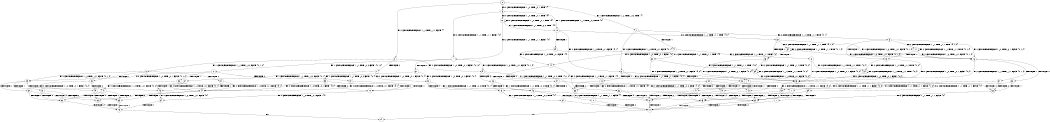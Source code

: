 digraph BCG {
size = "7, 10.5";
center = TRUE;
node [shape = circle];
0 [peripheries = 2];
0 -> 1 [label = "EX !1 !ATOMIC_EXCH_BRANCH (1, +1, TRUE, +0, 2, TRUE) !{}"];
0 -> 2 [label = "EX !2 !ATOMIC_EXCH_BRANCH (1, +1, TRUE, +1, 1, FALSE) !{}"];
0 -> 3 [label = "EX !0 !ATOMIC_EXCH_BRANCH (1, +0, TRUE, +0, 1, TRUE) !{}"];
1 -> 4 [label = "TERMINATE !1"];
1 -> 5 [label = "EX !2 !ATOMIC_EXCH_BRANCH (1, +1, TRUE, +1, 1, TRUE) !{0, 1}"];
1 -> 6 [label = "EX !0 !ATOMIC_EXCH_BRANCH (1, +0, TRUE, +0, 1, FALSE) !{0, 1}"];
2 -> 7 [label = "TERMINATE !2"];
2 -> 8 [label = "EX !1 !ATOMIC_EXCH_BRANCH (1, +1, TRUE, +0, 2, FALSE) !{0, 1, 2}"];
2 -> 9 [label = "EX !0 !ATOMIC_EXCH_BRANCH (1, +0, TRUE, +0, 1, FALSE) !{0, 1, 2}"];
3 -> 10 [label = "EX !1 !ATOMIC_EXCH_BRANCH (1, +1, TRUE, +0, 2, TRUE) !{0}"];
3 -> 11 [label = "EX !2 !ATOMIC_EXCH_BRANCH (1, +1, TRUE, +1, 1, FALSE) !{0}"];
3 -> 12 [label = "EX !0 !ATOMIC_EXCH_BRANCH (1, +0, TRUE, +0, 1, TRUE) !{0}"];
4 -> 13 [label = "EX !2 !ATOMIC_EXCH_BRANCH (1, +1, TRUE, +1, 1, TRUE) !{0}"];
4 -> 14 [label = "EX !0 !ATOMIC_EXCH_BRANCH (1, +0, TRUE, +0, 1, FALSE) !{0}"];
5 -> 15 [label = "TERMINATE !1"];
5 -> 16 [label = "EX !0 !ATOMIC_EXCH_BRANCH (1, +0, TRUE, +0, 1, FALSE) !{0, 1, 2}"];
5 -> 17 [label = "EX !2 !ATOMIC_EXCH_BRANCH (1, +1, TRUE, +1, 1, TRUE) !{0, 1, 2}"];
6 -> 18 [label = "TERMINATE !1"];
6 -> 19 [label = "TERMINATE !0"];
6 -> 20 [label = "EX !2 !ATOMIC_EXCH_BRANCH (1, +1, TRUE, +1, 1, FALSE) !{0, 1}"];
7 -> 21 [label = "EX !1 !ATOMIC_EXCH_BRANCH (1, +1, TRUE, +0, 2, FALSE) !{0, 1}"];
7 -> 22 [label = "EX !0 !ATOMIC_EXCH_BRANCH (1, +0, TRUE, +0, 1, FALSE) !{0, 1}"];
8 -> 23 [label = "TERMINATE !1"];
8 -> 24 [label = "TERMINATE !2"];
8 -> 25 [label = "EX !0 !ATOMIC_EXCH_BRANCH (1, +0, TRUE, +0, 1, FALSE) !{0, 1, 2}"];
9 -> 26 [label = "TERMINATE !2"];
9 -> 27 [label = "TERMINATE !0"];
9 -> 28 [label = "EX !1 !ATOMIC_EXCH_BRANCH (1, +1, TRUE, +0, 2, TRUE) !{0, 1, 2}"];
10 -> 29 [label = "TERMINATE !1"];
10 -> 30 [label = "EX !2 !ATOMIC_EXCH_BRANCH (1, +1, TRUE, +1, 1, TRUE) !{0, 1}"];
10 -> 6 [label = "EX !0 !ATOMIC_EXCH_BRANCH (1, +0, TRUE, +0, 1, FALSE) !{0, 1}"];
11 -> 31 [label = "TERMINATE !2"];
11 -> 32 [label = "EX !1 !ATOMIC_EXCH_BRANCH (1, +1, TRUE, +0, 2, FALSE) !{0, 1, 2}"];
11 -> 9 [label = "EX !0 !ATOMIC_EXCH_BRANCH (1, +0, TRUE, +0, 1, FALSE) !{0, 1, 2}"];
12 -> 10 [label = "EX !1 !ATOMIC_EXCH_BRANCH (1, +1, TRUE, +0, 2, TRUE) !{0}"];
12 -> 11 [label = "EX !2 !ATOMIC_EXCH_BRANCH (1, +1, TRUE, +1, 1, FALSE) !{0}"];
12 -> 12 [label = "EX !0 !ATOMIC_EXCH_BRANCH (1, +0, TRUE, +0, 1, TRUE) !{0}"];
13 -> 33 [label = "EX !0 !ATOMIC_EXCH_BRANCH (1, +0, TRUE, +0, 1, FALSE) !{0, 2}"];
13 -> 34 [label = "EX !2 !ATOMIC_EXCH_BRANCH (1, +1, TRUE, +1, 1, TRUE) !{0, 2}"];
14 -> 35 [label = "TERMINATE !0"];
14 -> 36 [label = "EX !2 !ATOMIC_EXCH_BRANCH (1, +1, TRUE, +1, 1, FALSE) !{0}"];
15 -> 33 [label = "EX !0 !ATOMIC_EXCH_BRANCH (1, +0, TRUE, +0, 1, FALSE) !{0, 2}"];
15 -> 34 [label = "EX !2 !ATOMIC_EXCH_BRANCH (1, +1, TRUE, +1, 1, TRUE) !{0, 2}"];
16 -> 37 [label = "TERMINATE !1"];
16 -> 38 [label = "TERMINATE !0"];
16 -> 28 [label = "EX !2 !ATOMIC_EXCH_BRANCH (1, +1, TRUE, +1, 1, FALSE) !{0, 1, 2}"];
17 -> 15 [label = "TERMINATE !1"];
17 -> 16 [label = "EX !0 !ATOMIC_EXCH_BRANCH (1, +0, TRUE, +0, 1, FALSE) !{0, 1, 2}"];
17 -> 17 [label = "EX !2 !ATOMIC_EXCH_BRANCH (1, +1, TRUE, +1, 1, TRUE) !{0, 1, 2}"];
18 -> 35 [label = "TERMINATE !0"];
18 -> 36 [label = "EX !2 !ATOMIC_EXCH_BRANCH (1, +1, TRUE, +1, 1, FALSE) !{0}"];
19 -> 35 [label = "TERMINATE !1"];
19 -> 39 [label = "EX !2 !ATOMIC_EXCH_BRANCH (1, +1, TRUE, +1, 1, FALSE) !{1}"];
20 -> 40 [label = "TERMINATE !1"];
20 -> 41 [label = "TERMINATE !2"];
20 -> 42 [label = "TERMINATE !0"];
21 -> 43 [label = "TERMINATE !1"];
21 -> 44 [label = "EX !0 !ATOMIC_EXCH_BRANCH (1, +0, TRUE, +0, 1, FALSE) !{0, 1}"];
22 -> 45 [label = "TERMINATE !0"];
22 -> 46 [label = "EX !1 !ATOMIC_EXCH_BRANCH (1, +1, TRUE, +0, 2, TRUE) !{0, 1}"];
23 -> 43 [label = "TERMINATE !2"];
23 -> 47 [label = "EX !0 !ATOMIC_EXCH_BRANCH (1, +0, TRUE, +0, 1, FALSE) !{0, 2}"];
24 -> 43 [label = "TERMINATE !1"];
24 -> 44 [label = "EX !0 !ATOMIC_EXCH_BRANCH (1, +0, TRUE, +0, 1, FALSE) !{0, 1}"];
25 -> 48 [label = "TERMINATE !1"];
25 -> 49 [label = "TERMINATE !2"];
25 -> 50 [label = "TERMINATE !0"];
26 -> 45 [label = "TERMINATE !0"];
26 -> 46 [label = "EX !1 !ATOMIC_EXCH_BRANCH (1, +1, TRUE, +0, 2, TRUE) !{0, 1}"];
27 -> 45 [label = "TERMINATE !2"];
27 -> 51 [label = "EX !1 !ATOMIC_EXCH_BRANCH (1, +1, TRUE, +0, 2, TRUE) !{1, 2}"];
28 -> 40 [label = "TERMINATE !1"];
28 -> 41 [label = "TERMINATE !2"];
28 -> 42 [label = "TERMINATE !0"];
29 -> 52 [label = "EX !2 !ATOMIC_EXCH_BRANCH (1, +1, TRUE, +1, 1, TRUE) !{0}"];
29 -> 14 [label = "EX !0 !ATOMIC_EXCH_BRANCH (1, +0, TRUE, +0, 1, FALSE) !{0}"];
30 -> 53 [label = "TERMINATE !1"];
30 -> 54 [label = "EX !2 !ATOMIC_EXCH_BRANCH (1, +1, TRUE, +1, 1, TRUE) !{0, 1, 2}"];
30 -> 16 [label = "EX !0 !ATOMIC_EXCH_BRANCH (1, +0, TRUE, +0, 1, FALSE) !{0, 1, 2}"];
31 -> 55 [label = "EX !1 !ATOMIC_EXCH_BRANCH (1, +1, TRUE, +0, 2, FALSE) !{0, 1}"];
31 -> 22 [label = "EX !0 !ATOMIC_EXCH_BRANCH (1, +0, TRUE, +0, 1, FALSE) !{0, 1}"];
32 -> 56 [label = "TERMINATE !1"];
32 -> 57 [label = "TERMINATE !2"];
32 -> 25 [label = "EX !0 !ATOMIC_EXCH_BRANCH (1, +0, TRUE, +0, 1, FALSE) !{0, 1, 2}"];
33 -> 58 [label = "TERMINATE !0"];
33 -> 59 [label = "EX !2 !ATOMIC_EXCH_BRANCH (1, +1, TRUE, +1, 1, FALSE) !{0, 2}"];
34 -> 33 [label = "EX !0 !ATOMIC_EXCH_BRANCH (1, +0, TRUE, +0, 1, FALSE) !{0, 2}"];
34 -> 34 [label = "EX !2 !ATOMIC_EXCH_BRANCH (1, +1, TRUE, +1, 1, TRUE) !{0, 2}"];
35 -> 60 [label = "EX !2 !ATOMIC_EXCH_BRANCH (1, +1, TRUE, +1, 1, FALSE) !{}"];
36 -> 61 [label = "TERMINATE !2"];
36 -> 62 [label = "TERMINATE !0"];
37 -> 58 [label = "TERMINATE !0"];
37 -> 59 [label = "EX !2 !ATOMIC_EXCH_BRANCH (1, +1, TRUE, +1, 1, FALSE) !{0, 2}"];
38 -> 58 [label = "TERMINATE !1"];
38 -> 51 [label = "EX !2 !ATOMIC_EXCH_BRANCH (1, +1, TRUE, +1, 1, FALSE) !{1, 2}"];
39 -> 62 [label = "TERMINATE !1"];
39 -> 63 [label = "TERMINATE !2"];
40 -> 61 [label = "TERMINATE !2"];
40 -> 62 [label = "TERMINATE !0"];
41 -> 61 [label = "TERMINATE !1"];
41 -> 63 [label = "TERMINATE !0"];
42 -> 62 [label = "TERMINATE !1"];
42 -> 63 [label = "TERMINATE !2"];
43 -> 64 [label = "EX !0 !ATOMIC_EXCH_BRANCH (1, +0, TRUE, +0, 1, FALSE) !{0}"];
44 -> 65 [label = "TERMINATE !1"];
44 -> 66 [label = "TERMINATE !0"];
45 -> 67 [label = "EX !1 !ATOMIC_EXCH_BRANCH (1, +1, TRUE, +0, 2, TRUE) !{1}"];
46 -> 61 [label = "TERMINATE !1"];
46 -> 63 [label = "TERMINATE !0"];
47 -> 65 [label = "TERMINATE !2"];
47 -> 68 [label = "TERMINATE !0"];
48 -> 65 [label = "TERMINATE !2"];
48 -> 68 [label = "TERMINATE !0"];
49 -> 65 [label = "TERMINATE !1"];
49 -> 66 [label = "TERMINATE !0"];
50 -> 68 [label = "TERMINATE !1"];
50 -> 66 [label = "TERMINATE !2"];
51 -> 62 [label = "TERMINATE !1"];
51 -> 63 [label = "TERMINATE !2"];
52 -> 69 [label = "EX !2 !ATOMIC_EXCH_BRANCH (1, +1, TRUE, +1, 1, TRUE) !{0, 2}"];
52 -> 33 [label = "EX !0 !ATOMIC_EXCH_BRANCH (1, +0, TRUE, +0, 1, FALSE) !{0, 2}"];
53 -> 69 [label = "EX !2 !ATOMIC_EXCH_BRANCH (1, +1, TRUE, +1, 1, TRUE) !{0, 2}"];
53 -> 33 [label = "EX !0 !ATOMIC_EXCH_BRANCH (1, +0, TRUE, +0, 1, FALSE) !{0, 2}"];
54 -> 53 [label = "TERMINATE !1"];
54 -> 54 [label = "EX !2 !ATOMIC_EXCH_BRANCH (1, +1, TRUE, +1, 1, TRUE) !{0, 1, 2}"];
54 -> 16 [label = "EX !0 !ATOMIC_EXCH_BRANCH (1, +0, TRUE, +0, 1, FALSE) !{0, 1, 2}"];
55 -> 70 [label = "TERMINATE !1"];
55 -> 44 [label = "EX !0 !ATOMIC_EXCH_BRANCH (1, +0, TRUE, +0, 1, FALSE) !{0, 1}"];
56 -> 70 [label = "TERMINATE !2"];
56 -> 47 [label = "EX !0 !ATOMIC_EXCH_BRANCH (1, +0, TRUE, +0, 1, FALSE) !{0, 2}"];
57 -> 70 [label = "TERMINATE !1"];
57 -> 44 [label = "EX !0 !ATOMIC_EXCH_BRANCH (1, +0, TRUE, +0, 1, FALSE) !{0, 1}"];
58 -> 71 [label = "EX !2 !ATOMIC_EXCH_BRANCH (1, +1, TRUE, +1, 1, FALSE) !{2}"];
59 -> 61 [label = "TERMINATE !2"];
59 -> 62 [label = "TERMINATE !0"];
60 -> 72 [label = "TERMINATE !2"];
61 -> 72 [label = "TERMINATE !0"];
62 -> 72 [label = "TERMINATE !2"];
63 -> 72 [label = "TERMINATE !1"];
64 -> 73 [label = "TERMINATE !0"];
65 -> 73 [label = "TERMINATE !0"];
66 -> 73 [label = "TERMINATE !1"];
67 -> 72 [label = "TERMINATE !1"];
68 -> 73 [label = "TERMINATE !2"];
69 -> 69 [label = "EX !2 !ATOMIC_EXCH_BRANCH (1, +1, TRUE, +1, 1, TRUE) !{0, 2}"];
69 -> 33 [label = "EX !0 !ATOMIC_EXCH_BRANCH (1, +0, TRUE, +0, 1, FALSE) !{0, 2}"];
70 -> 64 [label = "EX !0 !ATOMIC_EXCH_BRANCH (1, +0, TRUE, +0, 1, FALSE) !{0}"];
71 -> 72 [label = "TERMINATE !2"];
72 -> 74 [label = "exit"];
73 -> 74 [label = "exit"];
}
